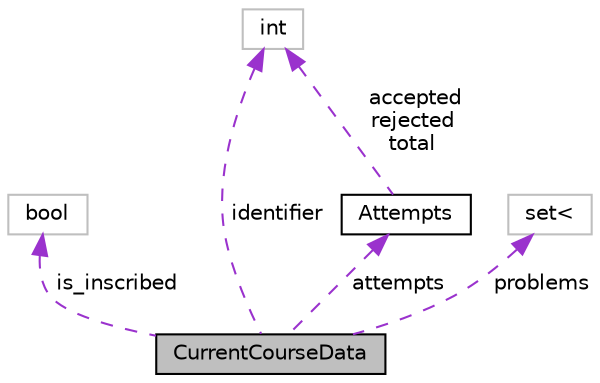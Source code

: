 digraph "CurrentCourseData"
{
 // INTERACTIVE_SVG=YES
 // LATEX_PDF_SIZE
  edge [fontname="Helvetica",fontsize="10",labelfontname="Helvetica",labelfontsize="10"];
  node [fontname="Helvetica",fontsize="10",shape=record];
  Node1 [label="CurrentCourseData",height=0.2,width=0.4,color="black", fillcolor="grey75", style="filled", fontcolor="black",tooltip=" "];
  Node2 -> Node1 [dir="back",color="darkorchid3",fontsize="10",style="dashed",label=" is_inscribed" ,fontname="Helvetica"];
  Node2 [label="bool",height=0.2,width=0.4,color="grey75", fillcolor="white", style="filled",tooltip=" "];
  Node3 -> Node1 [dir="back",color="darkorchid3",fontsize="10",style="dashed",label=" identifier" ,fontname="Helvetica"];
  Node3 [label="int",height=0.2,width=0.4,color="grey75", fillcolor="white", style="filled",tooltip=" "];
  Node4 -> Node1 [dir="back",color="darkorchid3",fontsize="10",style="dashed",label=" attempts" ,fontname="Helvetica"];
  Node4 [label="Attempts",height=0.2,width=0.4,color="black", fillcolor="white", style="filled",URL="$struct_attempts.html",tooltip="Holds attempts data."];
  Node3 -> Node4 [dir="back",color="darkorchid3",fontsize="10",style="dashed",label=" accepted\nrejected\ntotal" ,fontname="Helvetica"];
  Node5 -> Node1 [dir="back",color="darkorchid3",fontsize="10",style="dashed",label=" problems" ,fontname="Helvetica"];
  Node5 [label="set\<",height=0.2,width=0.4,color="grey75", fillcolor="white", style="filled",tooltip=" "];
}
